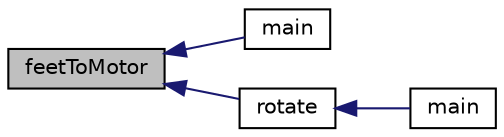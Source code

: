digraph "feetToMotor"
{
  edge [fontname="Helvetica",fontsize="10",labelfontname="Helvetica",labelfontsize="10"];
  node [fontname="Helvetica",fontsize="10",shape=record];
  rankdir="LR";
  Node1 [label="feetToMotor",height=0.2,width=0.4,color="black", fillcolor="grey75", style="filled" fontcolor="black"];
  Node1 -> Node2 [dir="back",color="midnightblue",fontsize="10",style="solid"];
  Node2 [label="main",height=0.2,width=0.4,color="black", fillcolor="white", style="filled",URL="$1meter_8c.html#acdef7a1fd863a6d3770c1268cb06add3"];
  Node1 -> Node3 [dir="back",color="midnightblue",fontsize="10",style="solid"];
  Node3 [label="rotate",height=0.2,width=0.4,color="black", fillcolor="white", style="filled",URL="$shared_2motor_8c.html#adb9f04d0113231e1cc65bd880e19b918"];
  Node3 -> Node4 [dir="back",color="midnightblue",fontsize="10",style="solid"];
  Node4 [label="main",height=0.2,width=0.4,color="black", fillcolor="white", style="filled",URL="$rotate_8c.html#acdef7a1fd863a6d3770c1268cb06add3"];
}
